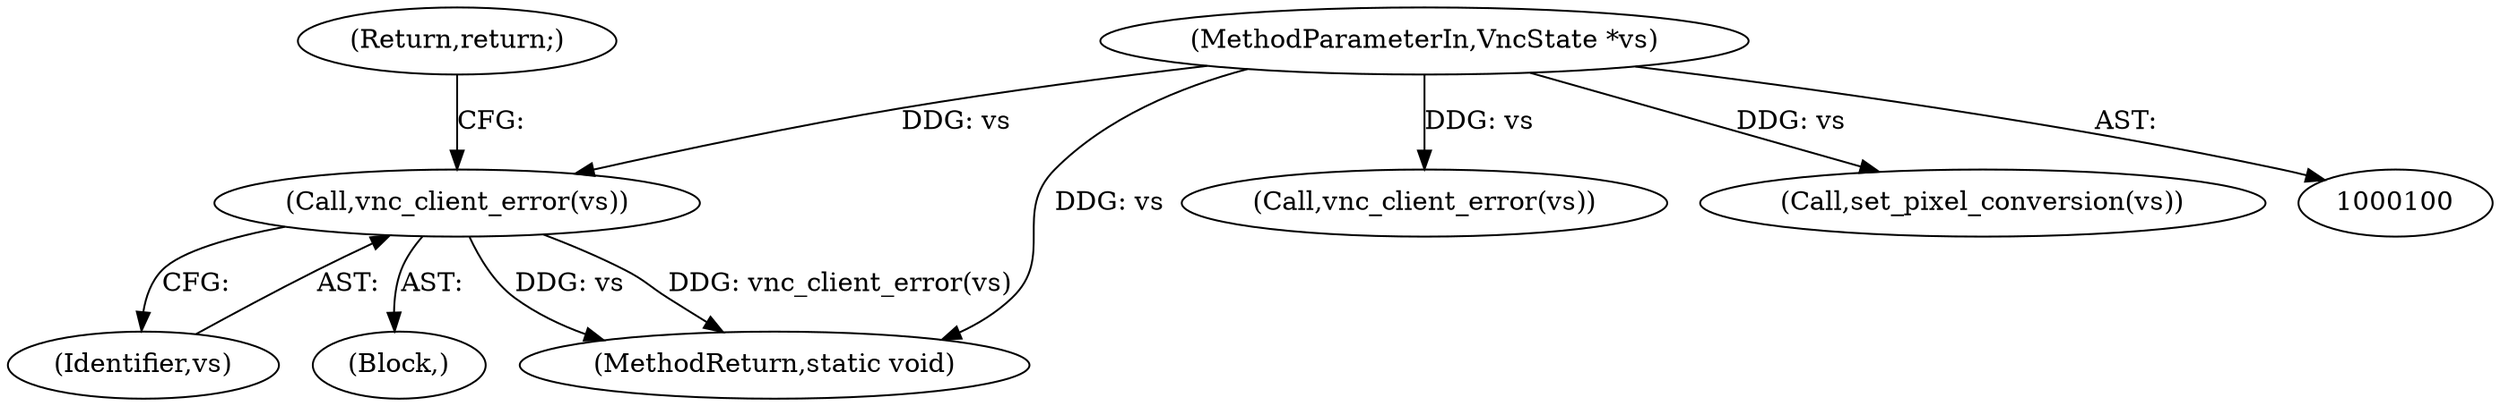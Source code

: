 digraph "0_qemu_e6908bfe8e07f2b452e78e677da1b45b1c0f6829@pointer" {
"1000128" [label="(Call,vnc_client_error(vs))"];
"1000101" [label="(MethodParameterIn,VncState *vs)"];
"1000117" [label="(Call,vnc_client_error(vs))"];
"1000129" [label="(Identifier,vs)"];
"1000122" [label="(Block,)"];
"1000179" [label="(Call,set_pixel_conversion(vs))"];
"1000185" [label="(MethodReturn,static void)"];
"1000101" [label="(MethodParameterIn,VncState *vs)"];
"1000130" [label="(Return,return;)"];
"1000128" [label="(Call,vnc_client_error(vs))"];
"1000128" -> "1000122"  [label="AST: "];
"1000128" -> "1000129"  [label="CFG: "];
"1000129" -> "1000128"  [label="AST: "];
"1000130" -> "1000128"  [label="CFG: "];
"1000128" -> "1000185"  [label="DDG: vs"];
"1000128" -> "1000185"  [label="DDG: vnc_client_error(vs)"];
"1000101" -> "1000128"  [label="DDG: vs"];
"1000101" -> "1000100"  [label="AST: "];
"1000101" -> "1000185"  [label="DDG: vs"];
"1000101" -> "1000117"  [label="DDG: vs"];
"1000101" -> "1000179"  [label="DDG: vs"];
}
